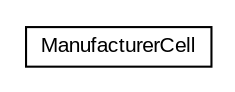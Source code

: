 #!/usr/local/bin/dot
#
# Class diagram 
# Generated by UMLGraph version R5_6-24-gf6e263 (http://www.umlgraph.org/)
#

digraph G {
	edge [fontname="arial",fontsize=10,labelfontname="arial",labelfontsize=10];
	node [fontname="arial",fontsize=10,shape=plaintext];
	nodesep=0.25;
	ranksep=0.5;
	rankdir=LR;
	// com.gwtplatform.carstore.client.application.manufacturer.renderer.ManufacturerCell
	c60513 [label=<<table title="com.gwtplatform.carstore.client.application.manufacturer.renderer.ManufacturerCell" border="0" cellborder="1" cellspacing="0" cellpadding="2" port="p" href="./ManufacturerCell.html">
		<tr><td><table border="0" cellspacing="0" cellpadding="1">
<tr><td align="center" balign="center"> ManufacturerCell </td></tr>
		</table></td></tr>
		</table>>, URL="./ManufacturerCell.html", fontname="arial", fontcolor="black", fontsize=10.0];
}

